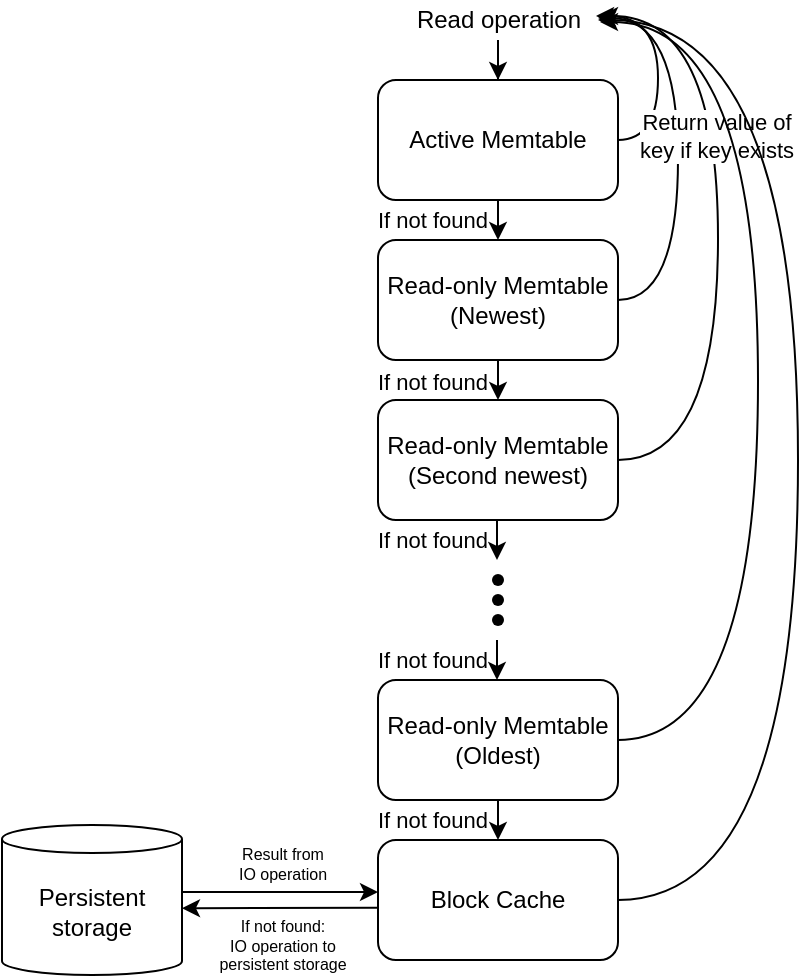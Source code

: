 <mxfile version="18.0.7" type="device"><diagram id="C5RBs43oDa-KdzZeNtuy" name="Page-1"><mxGraphModel dx="1085" dy="595" grid="1" gridSize="10" guides="1" tooltips="1" connect="1" arrows="1" fold="1" page="1" pageScale="1" pageWidth="827" pageHeight="1169" math="0" shadow="0"><root><mxCell id="WIyWlLk6GJQsqaUBKTNV-0"/><mxCell id="WIyWlLk6GJQsqaUBKTNV-1" parent="WIyWlLk6GJQsqaUBKTNV-0"/><mxCell id="9iDqwqIKntFQu9icpiLj-10" value="" style="edgeStyle=orthogonalEdgeStyle;curved=1;rounded=0;orthogonalLoop=1;jettySize=auto;html=1;" edge="1" parent="WIyWlLk6GJQsqaUBKTNV-1" source="9iDqwqIKntFQu9icpiLj-0" target="9iDqwqIKntFQu9icpiLj-9"><mxGeometry relative="1" as="geometry"/></mxCell><mxCell id="9iDqwqIKntFQu9icpiLj-45" value="If not found" style="edgeLabel;html=1;align=center;verticalAlign=middle;resizable=0;points=[];" vertex="1" connectable="0" parent="9iDqwqIKntFQu9icpiLj-10"><mxGeometry x="0.132" relative="1" as="geometry"><mxPoint x="-33" y="4" as="offset"/></mxGeometry></mxCell><mxCell id="9iDqwqIKntFQu9icpiLj-35" style="edgeStyle=orthogonalEdgeStyle;curved=1;rounded=0;orthogonalLoop=1;jettySize=auto;html=1;exitX=1;exitY=0.5;exitDx=0;exitDy=0;entryX=0.99;entryY=0.4;entryDx=0;entryDy=0;entryPerimeter=0;" edge="1" parent="WIyWlLk6GJQsqaUBKTNV-1" source="9iDqwqIKntFQu9icpiLj-0" target="9iDqwqIKntFQu9icpiLj-1"><mxGeometry relative="1" as="geometry"/></mxCell><mxCell id="9iDqwqIKntFQu9icpiLj-0" value="Active Memtable" style="rounded=1;whiteSpace=wrap;html=1;" vertex="1" parent="WIyWlLk6GJQsqaUBKTNV-1"><mxGeometry x="198" y="160" width="120" height="60" as="geometry"/></mxCell><mxCell id="9iDqwqIKntFQu9icpiLj-3" value="" style="edgeStyle=orthogonalEdgeStyle;rounded=0;orthogonalLoop=1;jettySize=auto;html=1;" edge="1" parent="WIyWlLk6GJQsqaUBKTNV-1" source="9iDqwqIKntFQu9icpiLj-1" target="9iDqwqIKntFQu9icpiLj-0"><mxGeometry relative="1" as="geometry"/></mxCell><mxCell id="9iDqwqIKntFQu9icpiLj-1" value="Read operation" style="text;html=1;align=center;verticalAlign=middle;resizable=0;points=[];autosize=1;strokeColor=none;fillColor=none;" vertex="1" parent="WIyWlLk6GJQsqaUBKTNV-1"><mxGeometry x="208" y="120" width="100" height="20" as="geometry"/></mxCell><mxCell id="9iDqwqIKntFQu9icpiLj-12" value="" style="edgeStyle=orthogonalEdgeStyle;curved=1;rounded=0;orthogonalLoop=1;jettySize=auto;html=1;" edge="1" parent="WIyWlLk6GJQsqaUBKTNV-1" source="9iDqwqIKntFQu9icpiLj-9" target="9iDqwqIKntFQu9icpiLj-11"><mxGeometry relative="1" as="geometry"/></mxCell><mxCell id="9iDqwqIKntFQu9icpiLj-46" value="If not found" style="edgeLabel;html=1;align=center;verticalAlign=middle;resizable=0;points=[];" vertex="1" connectable="0" parent="9iDqwqIKntFQu9icpiLj-12"><mxGeometry x="0.515" relative="1" as="geometry"><mxPoint x="-33" y="5" as="offset"/></mxGeometry></mxCell><mxCell id="9iDqwqIKntFQu9icpiLj-36" style="edgeStyle=orthogonalEdgeStyle;curved=1;rounded=0;orthogonalLoop=1;jettySize=auto;html=1;exitX=1;exitY=0.5;exitDx=0;exitDy=0;entryX=1;entryY=0.45;entryDx=0;entryDy=0;entryPerimeter=0;" edge="1" parent="WIyWlLk6GJQsqaUBKTNV-1" source="9iDqwqIKntFQu9icpiLj-9" target="9iDqwqIKntFQu9icpiLj-1"><mxGeometry relative="1" as="geometry"><Array as="points"><mxPoint x="348" y="270"/><mxPoint x="348" y="129"/></Array></mxGeometry></mxCell><mxCell id="9iDqwqIKntFQu9icpiLj-9" value="&lt;div&gt;Read-only Memtable&lt;/div&gt;&lt;div&gt;(Newest)&lt;br&gt;&lt;/div&gt;" style="whiteSpace=wrap;html=1;rounded=1;" vertex="1" parent="WIyWlLk6GJQsqaUBKTNV-1"><mxGeometry x="198" y="240" width="120" height="60" as="geometry"/></mxCell><mxCell id="9iDqwqIKntFQu9icpiLj-37" style="edgeStyle=orthogonalEdgeStyle;curved=1;rounded=0;orthogonalLoop=1;jettySize=auto;html=1;exitX=1;exitY=0.5;exitDx=0;exitDy=0;entryX=1.01;entryY=0.4;entryDx=0;entryDy=0;entryPerimeter=0;" edge="1" parent="WIyWlLk6GJQsqaUBKTNV-1" source="9iDqwqIKntFQu9icpiLj-11" target="9iDqwqIKntFQu9icpiLj-1"><mxGeometry relative="1" as="geometry"><Array as="points"><mxPoint x="368" y="350"/><mxPoint x="368" y="128"/></Array></mxGeometry></mxCell><mxCell id="9iDqwqIKntFQu9icpiLj-44" value="&lt;div&gt;Return value of&lt;/div&gt;&lt;div&gt;key if key exists&lt;br&gt;&lt;/div&gt;" style="edgeLabel;html=1;align=center;verticalAlign=middle;resizable=0;points=[];" vertex="1" connectable="0" parent="9iDqwqIKntFQu9icpiLj-37"><mxGeometry x="0.353" y="10" relative="1" as="geometry"><mxPoint x="9" y="12" as="offset"/></mxGeometry></mxCell><mxCell id="9iDqwqIKntFQu9icpiLj-11" value="&lt;div&gt;Read-only Memtable&lt;/div&gt;&lt;div&gt;(Second newest)&lt;br&gt;&lt;/div&gt;" style="whiteSpace=wrap;html=1;rounded=1;" vertex="1" parent="WIyWlLk6GJQsqaUBKTNV-1"><mxGeometry x="198" y="320" width="120" height="60" as="geometry"/></mxCell><mxCell id="9iDqwqIKntFQu9icpiLj-28" value="" style="group" vertex="1" connectable="0" parent="WIyWlLk6GJQsqaUBKTNV-1"><mxGeometry x="238" y="390" width="40" height="60" as="geometry"/></mxCell><mxCell id="9iDqwqIKntFQu9icpiLj-15" value="" style="shape=waypoint;sketch=0;fillStyle=solid;size=6;pointerEvents=1;points=[];fillColor=none;resizable=0;rotatable=0;perimeter=centerPerimeter;snapToPoint=1;" vertex="1" parent="9iDqwqIKntFQu9icpiLj-28"><mxGeometry width="40" height="40" as="geometry"/></mxCell><mxCell id="9iDqwqIKntFQu9icpiLj-16" value="" style="shape=waypoint;sketch=0;fillStyle=solid;size=6;pointerEvents=1;points=[];fillColor=none;resizable=0;rotatable=0;perimeter=centerPerimeter;snapToPoint=1;" vertex="1" parent="9iDqwqIKntFQu9icpiLj-28"><mxGeometry y="10" width="40" height="40" as="geometry"/></mxCell><mxCell id="9iDqwqIKntFQu9icpiLj-17" value="" style="shape=waypoint;sketch=0;fillStyle=solid;size=6;pointerEvents=1;points=[];fillColor=none;resizable=0;rotatable=0;perimeter=centerPerimeter;snapToPoint=1;" vertex="1" parent="9iDqwqIKntFQu9icpiLj-28"><mxGeometry y="20" width="40" height="40" as="geometry"/></mxCell><mxCell id="9iDqwqIKntFQu9icpiLj-31" value="" style="edgeStyle=orthogonalEdgeStyle;curved=1;rounded=0;orthogonalLoop=1;jettySize=auto;html=1;" edge="1" parent="9iDqwqIKntFQu9icpiLj-28"><mxGeometry relative="1" as="geometry"><mxPoint x="19.5" y="-10" as="sourcePoint"/><mxPoint x="19.5" y="10" as="targetPoint"/></mxGeometry></mxCell><mxCell id="9iDqwqIKntFQu9icpiLj-47" value="If not found" style="edgeLabel;html=1;align=center;verticalAlign=middle;resizable=0;points=[];" vertex="1" connectable="0" parent="9iDqwqIKntFQu9icpiLj-31"><mxGeometry x="-0.528" relative="1" as="geometry"><mxPoint x="-33" y="5" as="offset"/></mxGeometry></mxCell><mxCell id="9iDqwqIKntFQu9icpiLj-39" style="edgeStyle=orthogonalEdgeStyle;curved=1;rounded=0;orthogonalLoop=1;jettySize=auto;html=1;exitX=1;exitY=0.5;exitDx=0;exitDy=0;entryX=1.01;entryY=0.55;entryDx=0;entryDy=0;entryPerimeter=0;" edge="1" parent="WIyWlLk6GJQsqaUBKTNV-1" source="9iDqwqIKntFQu9icpiLj-29" target="9iDqwqIKntFQu9icpiLj-1"><mxGeometry relative="1" as="geometry"><Array as="points"><mxPoint x="388" y="490"/><mxPoint x="388" y="131"/></Array></mxGeometry></mxCell><mxCell id="9iDqwqIKntFQu9icpiLj-41" value="" style="edgeStyle=orthogonalEdgeStyle;curved=1;rounded=0;orthogonalLoop=1;jettySize=auto;html=1;" edge="1" parent="WIyWlLk6GJQsqaUBKTNV-1" source="9iDqwqIKntFQu9icpiLj-29" target="9iDqwqIKntFQu9icpiLj-40"><mxGeometry relative="1" as="geometry"/></mxCell><mxCell id="9iDqwqIKntFQu9icpiLj-49" value="If not found" style="edgeLabel;html=1;align=center;verticalAlign=middle;resizable=0;points=[];" vertex="1" connectable="0" parent="9iDqwqIKntFQu9icpiLj-41"><mxGeometry x="0.193" relative="1" as="geometry"><mxPoint x="-33" y="6" as="offset"/></mxGeometry></mxCell><mxCell id="9iDqwqIKntFQu9icpiLj-29" value="&lt;div&gt;Read-only Memtable&lt;/div&gt;&lt;div&gt;(Oldest)&lt;br&gt;&lt;/div&gt;" style="whiteSpace=wrap;html=1;rounded=1;" vertex="1" parent="WIyWlLk6GJQsqaUBKTNV-1"><mxGeometry x="198" y="460" width="120" height="60" as="geometry"/></mxCell><mxCell id="9iDqwqIKntFQu9icpiLj-32" value="" style="edgeStyle=orthogonalEdgeStyle;curved=1;rounded=0;orthogonalLoop=1;jettySize=auto;html=1;" edge="1" parent="WIyWlLk6GJQsqaUBKTNV-1"><mxGeometry relative="1" as="geometry"><mxPoint x="257.5" y="440" as="sourcePoint"/><mxPoint x="257.5" y="460" as="targetPoint"/></mxGeometry></mxCell><mxCell id="9iDqwqIKntFQu9icpiLj-48" value="If not found" style="edgeLabel;html=1;align=center;verticalAlign=middle;resizable=0;points=[];" vertex="1" connectable="0" parent="9iDqwqIKntFQu9icpiLj-32"><mxGeometry x="-0.281" y="-1" relative="1" as="geometry"><mxPoint x="-32" y="3" as="offset"/></mxGeometry></mxCell><mxCell id="9iDqwqIKntFQu9icpiLj-42" style="edgeStyle=orthogonalEdgeStyle;curved=1;rounded=0;orthogonalLoop=1;jettySize=auto;html=1;exitX=1;exitY=0.5;exitDx=0;exitDy=0;entryX=1;entryY=0.5;entryDx=0;entryDy=0;entryPerimeter=0;" edge="1" parent="WIyWlLk6GJQsqaUBKTNV-1" source="9iDqwqIKntFQu9icpiLj-40" target="9iDqwqIKntFQu9icpiLj-1"><mxGeometry relative="1" as="geometry"><Array as="points"><mxPoint x="408" y="570"/><mxPoint x="408" y="130"/></Array></mxGeometry></mxCell><mxCell id="9iDqwqIKntFQu9icpiLj-51" style="rounded=0;orthogonalLoop=1;jettySize=auto;html=1;" edge="1" parent="WIyWlLk6GJQsqaUBKTNV-1"><mxGeometry relative="1" as="geometry"><mxPoint x="198" y="573.84" as="sourcePoint"/><mxPoint x="100" y="574.1" as="targetPoint"/></mxGeometry></mxCell><mxCell id="9iDqwqIKntFQu9icpiLj-53" value="&lt;div align=&quot;center&quot;&gt;&lt;font style=&quot;font-size: 8px;&quot;&gt;If not found:&lt;/font&gt;&lt;/div&gt;&lt;div align=&quot;center&quot;&gt;&lt;font style=&quot;font-size: 8px;&quot;&gt;IO operation to &lt;br&gt;&lt;/font&gt;&lt;/div&gt;&lt;div align=&quot;center&quot;&gt;&lt;font style=&quot;font-size: 8px;&quot;&gt;persistent storage&lt;br&gt;&lt;/font&gt;&lt;/div&gt;" style="edgeLabel;html=1;align=center;verticalAlign=middle;resizable=0;points=[];fontSize=8;rotation=0;" vertex="1" connectable="0" parent="9iDqwqIKntFQu9icpiLj-51"><mxGeometry x="-0.163" relative="1" as="geometry"><mxPoint x="-7" y="19" as="offset"/></mxGeometry></mxCell><mxCell id="9iDqwqIKntFQu9icpiLj-40" value="Block Cache" style="whiteSpace=wrap;html=1;rounded=1;" vertex="1" parent="WIyWlLk6GJQsqaUBKTNV-1"><mxGeometry x="198" y="540" width="120" height="60" as="geometry"/></mxCell><mxCell id="9iDqwqIKntFQu9icpiLj-55" style="edgeStyle=orthogonalEdgeStyle;curved=1;rounded=0;orthogonalLoop=1;jettySize=auto;html=1;entryX=0;entryY=0.5;entryDx=0;entryDy=0;fontSize=8;" edge="1" parent="WIyWlLk6GJQsqaUBKTNV-1"><mxGeometry relative="1" as="geometry"><mxPoint x="100" y="566" as="sourcePoint"/><mxPoint x="198" y="566" as="targetPoint"/></mxGeometry></mxCell><mxCell id="9iDqwqIKntFQu9icpiLj-56" value="&lt;div&gt;Result from &lt;br&gt;&lt;/div&gt;&lt;div&gt;IO operation&lt;/div&gt;" style="edgeLabel;html=1;align=center;verticalAlign=middle;resizable=0;points=[];fontSize=8;rotation=0;" vertex="1" connectable="0" parent="9iDqwqIKntFQu9icpiLj-55"><mxGeometry x="0.164" relative="1" as="geometry"><mxPoint x="-7" y="-14" as="offset"/></mxGeometry></mxCell><mxCell id="9iDqwqIKntFQu9icpiLj-50" value="Persistent storage" style="shape=cylinder3;whiteSpace=wrap;html=1;boundedLbl=1;backgroundOutline=1;size=7.0;" vertex="1" parent="WIyWlLk6GJQsqaUBKTNV-1"><mxGeometry x="10" y="532.5" width="90" height="75" as="geometry"/></mxCell></root></mxGraphModel></diagram></mxfile>